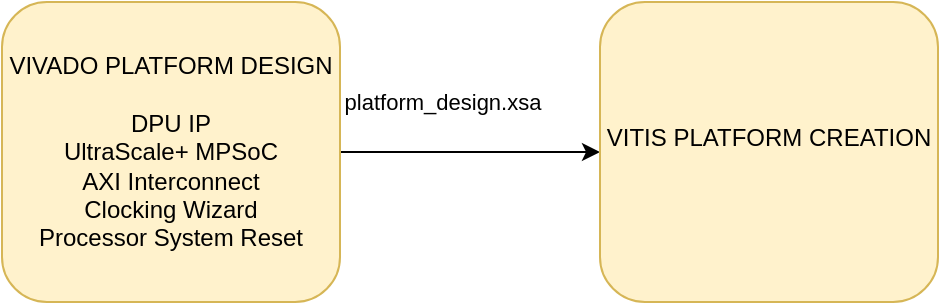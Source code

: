 <mxfile version="16.5.2" type="github">
  <diagram id="ZpXkYG8O7ODaGHUBcNqB" name="Page-1">
    <mxGraphModel dx="841" dy="509" grid="1" gridSize="10" guides="1" tooltips="1" connect="1" arrows="1" fold="1" page="1" pageScale="1" pageWidth="850" pageHeight="1100" math="0" shadow="0">
      <root>
        <mxCell id="0" />
        <mxCell id="1" parent="0" />
        <mxCell id="EPpG082Jmr9v5lkDw3mk-2" value="platform_design.xsa" style="edgeStyle=orthogonalEdgeStyle;rounded=0;orthogonalLoop=1;jettySize=auto;html=1;entryX=0;entryY=0.5;entryDx=0;entryDy=0;" edge="1" parent="1" source="tNzlqlxIr5hwvPcMEB9I-1" target="EPpG082Jmr9v5lkDw3mk-1">
          <mxGeometry x="-0.231" y="25" relative="1" as="geometry">
            <mxPoint x="1" as="offset" />
          </mxGeometry>
        </mxCell>
        <mxCell id="tNzlqlxIr5hwvPcMEB9I-1" value="&lt;div&gt;VIVADO PLATFORM DESIGN&lt;br&gt;&lt;/div&gt;&lt;div align=&quot;left&quot;&gt;&lt;br&gt;&lt;/div&gt;&lt;div&gt;DPU IP&lt;/div&gt;&lt;div&gt;UltraScale+ MPSoC&lt;br&gt;&lt;/div&gt;&lt;div&gt;AXI Interconnect&lt;/div&gt;&lt;div&gt;Clocking Wizard&lt;br&gt;&lt;/div&gt;&lt;div&gt;Processor System Reset&lt;br&gt;&lt;/div&gt;" style="rounded=1;whiteSpace=wrap;html=1;fillColor=#fff2cc;strokeColor=#d6b656;" parent="1" vertex="1">
          <mxGeometry x="51" y="60" width="169" height="150" as="geometry" />
        </mxCell>
        <mxCell id="EPpG082Jmr9v5lkDw3mk-1" value="&lt;div&gt;VITIS PLATFORM CREATION&lt;br&gt;&lt;/div&gt;&lt;div align=&quot;left&quot;&gt;&lt;br&gt;&lt;/div&gt;" style="rounded=1;whiteSpace=wrap;html=1;fillColor=#fff2cc;strokeColor=#d6b656;" vertex="1" parent="1">
          <mxGeometry x="350" y="60" width="169" height="150" as="geometry" />
        </mxCell>
      </root>
    </mxGraphModel>
  </diagram>
</mxfile>
